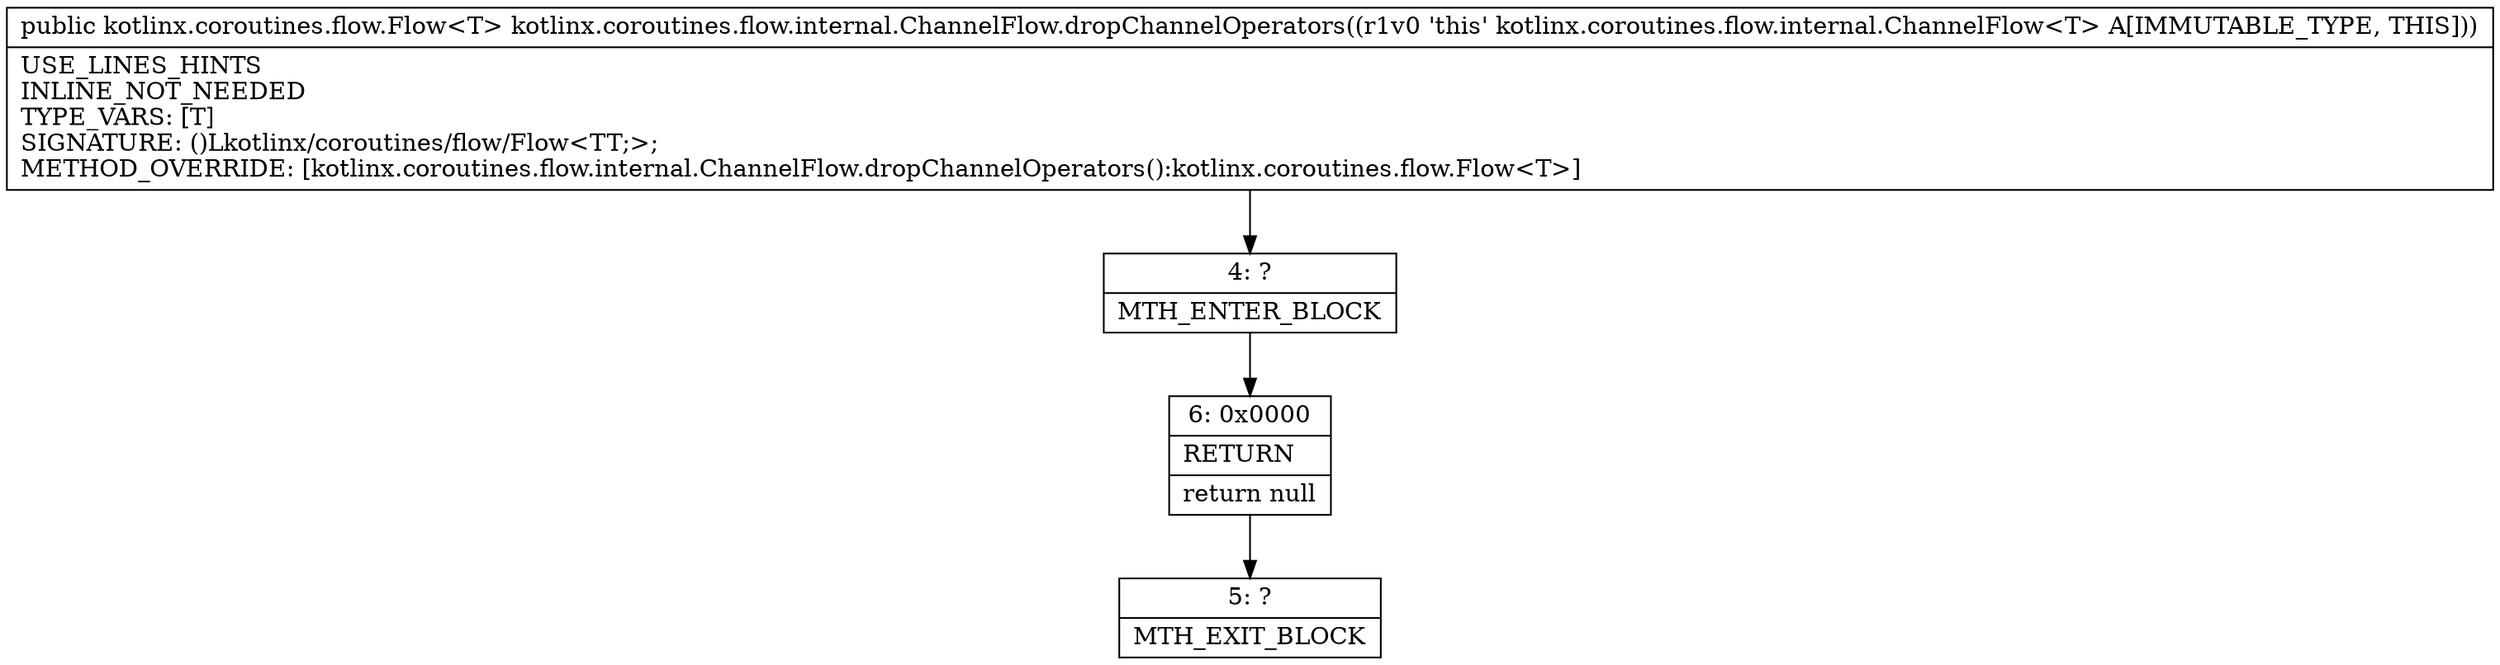 digraph "CFG forkotlinx.coroutines.flow.internal.ChannelFlow.dropChannelOperators()Lkotlinx\/coroutines\/flow\/Flow;" {
Node_4 [shape=record,label="{4\:\ ?|MTH_ENTER_BLOCK\l}"];
Node_6 [shape=record,label="{6\:\ 0x0000|RETURN\l|return null\l}"];
Node_5 [shape=record,label="{5\:\ ?|MTH_EXIT_BLOCK\l}"];
MethodNode[shape=record,label="{public kotlinx.coroutines.flow.Flow\<T\> kotlinx.coroutines.flow.internal.ChannelFlow.dropChannelOperators((r1v0 'this' kotlinx.coroutines.flow.internal.ChannelFlow\<T\> A[IMMUTABLE_TYPE, THIS]))  | USE_LINES_HINTS\lINLINE_NOT_NEEDED\lTYPE_VARS: [T]\lSIGNATURE: ()Lkotlinx\/coroutines\/flow\/Flow\<TT;\>;\lMETHOD_OVERRIDE: [kotlinx.coroutines.flow.internal.ChannelFlow.dropChannelOperators():kotlinx.coroutines.flow.Flow\<T\>]\l}"];
MethodNode -> Node_4;Node_4 -> Node_6;
Node_6 -> Node_5;
}

